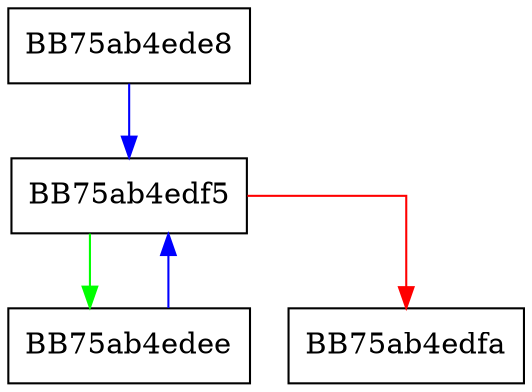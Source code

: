 digraph findRightmost {
  node [shape="box"];
  graph [splines=ortho];
  BB75ab4ede8 -> BB75ab4edf5 [color="blue"];
  BB75ab4edee -> BB75ab4edf5 [color="blue"];
  BB75ab4edf5 -> BB75ab4edee [color="green"];
  BB75ab4edf5 -> BB75ab4edfa [color="red"];
}